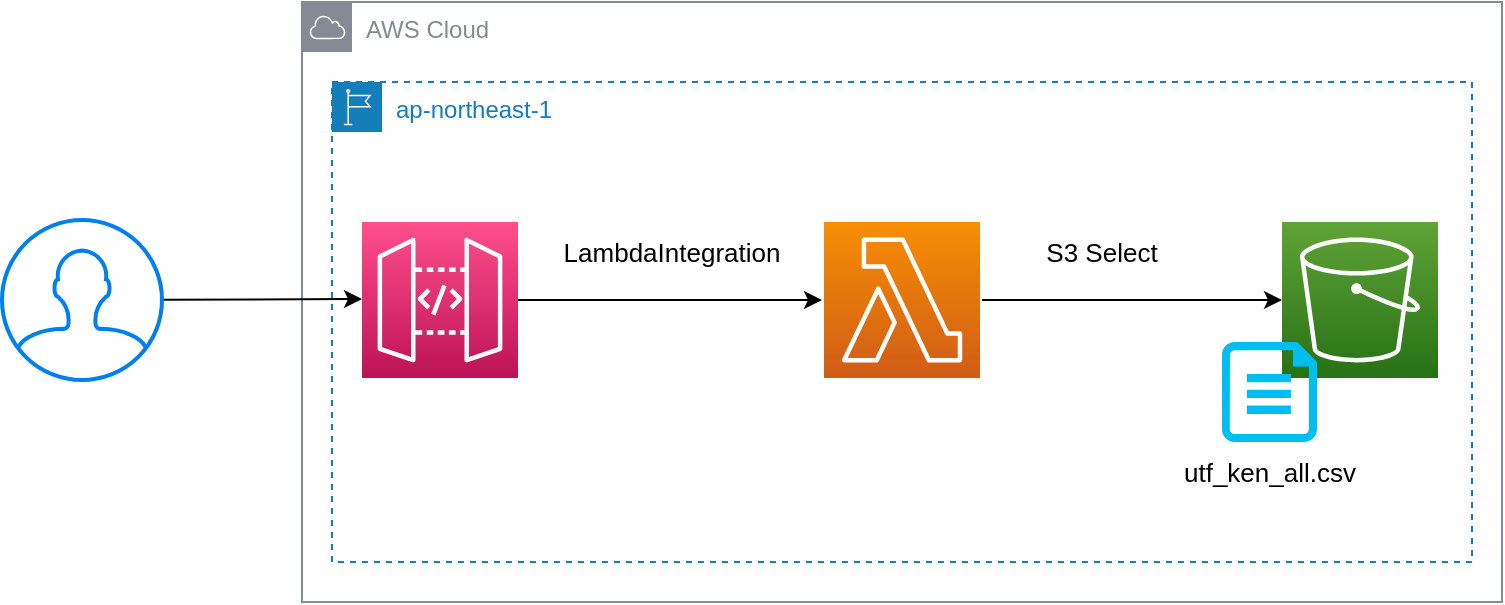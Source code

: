 <mxfile>
    <diagram id="pnhXs1OLYEMxF9wt6moU" name="Page-1">
        <mxGraphModel dx="1386" dy="506" grid="1" gridSize="10" guides="1" tooltips="1" connect="1" arrows="1" fold="1" page="1" pageScale="1" pageWidth="850" pageHeight="1100" math="0" shadow="0">
            <root>
                <mxCell id="0"/>
                <mxCell id="1" parent="0"/>
                <mxCell id="16" value="AWS Cloud" style="sketch=0;outlineConnect=0;gradientColor=none;html=1;whiteSpace=wrap;fontSize=12;fontStyle=0;shape=mxgraph.aws4.group;grIcon=mxgraph.aws4.group_aws_cloud;strokeColor=#858B94;fillColor=none;verticalAlign=top;align=left;spacingLeft=30;fontColor=#858B94;dashed=0;labelBackgroundColor=none;fontFamily=Helvetica;" parent="1" vertex="1">
                    <mxGeometry x="160" y="140" width="600" height="300" as="geometry"/>
                </mxCell>
                <mxCell id="2" value="" style="sketch=0;points=[[0,0,0],[0.25,0,0],[0.5,0,0],[0.75,0,0],[1,0,0],[0,1,0],[0.25,1,0],[0.5,1,0],[0.75,1,0],[1,1,0],[0,0.25,0],[0,0.5,0],[0,0.75,0],[1,0.25,0],[1,0.5,0],[1,0.75,0]];outlineConnect=0;fontColor=#232F3E;gradientColor=#60A337;gradientDirection=north;fillColor=#277116;strokeColor=#ffffff;dashed=0;verticalLabelPosition=bottom;verticalAlign=top;align=center;html=1;fontSize=12;fontStyle=0;aspect=fixed;shape=mxgraph.aws4.resourceIcon;resIcon=mxgraph.aws4.s3;" parent="1" vertex="1">
                    <mxGeometry x="650" y="250" width="78" height="78" as="geometry"/>
                </mxCell>
                <mxCell id="22" style="edgeStyle=none;html=1;entryX=0;entryY=0.5;entryDx=0;entryDy=0;entryPerimeter=0;fontFamily=Helvetica;fontSize=13;fontColor=default;" parent="1" source="6" edge="1">
                    <mxGeometry relative="1" as="geometry">
                        <mxPoint x="420" y="289" as="targetPoint"/>
                    </mxGeometry>
                </mxCell>
                <mxCell id="6" value="" style="sketch=0;points=[[0,0,0],[0.25,0,0],[0.5,0,0],[0.75,0,0],[1,0,0],[0,1,0],[0.25,1,0],[0.5,1,0],[0.75,1,0],[1,1,0],[0,0.25,0],[0,0.5,0],[0,0.75,0],[1,0.25,0],[1,0.5,0],[1,0.75,0]];outlineConnect=0;fontColor=#232F3E;gradientColor=#FF4F8B;gradientDirection=north;fillColor=#BC1356;strokeColor=#ffffff;dashed=0;verticalLabelPosition=bottom;verticalAlign=top;align=center;html=1;fontSize=12;fontStyle=0;aspect=fixed;shape=mxgraph.aws4.resourceIcon;resIcon=mxgraph.aws4.api_gateway;" parent="1" vertex="1">
                    <mxGeometry x="190" y="250" width="78" height="78" as="geometry"/>
                </mxCell>
                <mxCell id="23" style="edgeStyle=none;html=1;fontFamily=Helvetica;fontSize=13;fontColor=default;" parent="1" target="2" edge="1">
                    <mxGeometry relative="1" as="geometry">
                        <mxPoint x="500" y="289" as="sourcePoint"/>
                    </mxGeometry>
                </mxCell>
                <mxCell id="20" style="edgeStyle=none;html=1;entryX=0.05;entryY=0.495;entryDx=0;entryDy=0;entryPerimeter=0;fontFamily=Helvetica;fontSize=13;fontColor=default;" parent="1" source="19" target="16" edge="1">
                    <mxGeometry relative="1" as="geometry"/>
                </mxCell>
                <mxCell id="19" value="" style="html=1;verticalLabelPosition=bottom;align=center;labelBackgroundColor=#ffffff;verticalAlign=top;strokeWidth=2;strokeColor=#0080F0;shadow=0;dashed=0;shape=mxgraph.ios7.icons.user;fontFamily=Helvetica;fontSize=13;fontColor=default;" parent="1" vertex="1">
                    <mxGeometry x="10" y="249" width="80" height="80" as="geometry"/>
                </mxCell>
                <mxCell id="24" value="S3 Select" style="text;html=1;strokeColor=none;fillColor=none;align=center;verticalAlign=middle;whiteSpace=wrap;rounded=0;labelBackgroundColor=none;fontFamily=Helvetica;fontSize=13;fontColor=default;" parent="1" vertex="1">
                    <mxGeometry x="530" y="250" width="60" height="30" as="geometry"/>
                </mxCell>
                <mxCell id="26" value="LambdaIntegration" style="text;html=1;strokeColor=none;fillColor=none;align=center;verticalAlign=middle;whiteSpace=wrap;rounded=0;labelBackgroundColor=none;fontFamily=Helvetica;fontSize=13;fontColor=default;" parent="1" vertex="1">
                    <mxGeometry x="290" y="250" width="110" height="30" as="geometry"/>
                </mxCell>
                <mxCell id="27" value="" style="verticalLabelPosition=bottom;html=1;verticalAlign=top;align=center;strokeColor=none;fillColor=#00BEF2;shape=mxgraph.azure.file;pointerEvents=1;labelBackgroundColor=none;fontFamily=Helvetica;fontSize=13;fontColor=default;" parent="1" vertex="1">
                    <mxGeometry x="620" y="310" width="47.5" height="50" as="geometry"/>
                </mxCell>
                <mxCell id="28" value="utf_ken_all.csv" style="text;html=1;strokeColor=none;fillColor=none;align=center;verticalAlign=middle;whiteSpace=wrap;rounded=0;labelBackgroundColor=none;fontFamily=Helvetica;fontSize=13;fontColor=default;" parent="1" vertex="1">
                    <mxGeometry x="598.75" y="360" width="90" height="30" as="geometry"/>
                </mxCell>
                <mxCell id="29" value="" style="sketch=0;points=[[0,0,0],[0.25,0,0],[0.5,0,0],[0.75,0,0],[1,0,0],[0,1,0],[0.25,1,0],[0.5,1,0],[0.75,1,0],[1,1,0],[0,0.25,0],[0,0.5,0],[0,0.75,0],[1,0.25,0],[1,0.5,0],[1,0.75,0]];outlineConnect=0;fontColor=#232F3E;gradientColor=#F78E04;gradientDirection=north;fillColor=#D05C17;strokeColor=#ffffff;dashed=0;verticalLabelPosition=bottom;verticalAlign=top;align=center;html=1;fontSize=12;fontStyle=0;aspect=fixed;shape=mxgraph.aws4.resourceIcon;resIcon=mxgraph.aws4.lambda;" vertex="1" parent="1">
                    <mxGeometry x="421" y="250" width="78" height="78" as="geometry"/>
                </mxCell>
                <mxCell id="30" value="ap-northeast-1" style="points=[[0,0],[0.25,0],[0.5,0],[0.75,0],[1,0],[1,0.25],[1,0.5],[1,0.75],[1,1],[0.75,1],[0.5,1],[0.25,1],[0,1],[0,0.75],[0,0.5],[0,0.25]];outlineConnect=0;gradientColor=none;html=1;whiteSpace=wrap;fontSize=12;fontStyle=0;container=1;pointerEvents=0;collapsible=0;recursiveResize=0;shape=mxgraph.aws4.group;grIcon=mxgraph.aws4.group_region;strokeColor=#147EBA;fillColor=none;verticalAlign=top;align=left;spacingLeft=30;fontColor=#147EBA;dashed=1;" vertex="1" parent="1">
                    <mxGeometry x="175" y="180" width="570" height="240" as="geometry"/>
                </mxCell>
            </root>
        </mxGraphModel>
    </diagram>
</mxfile>
